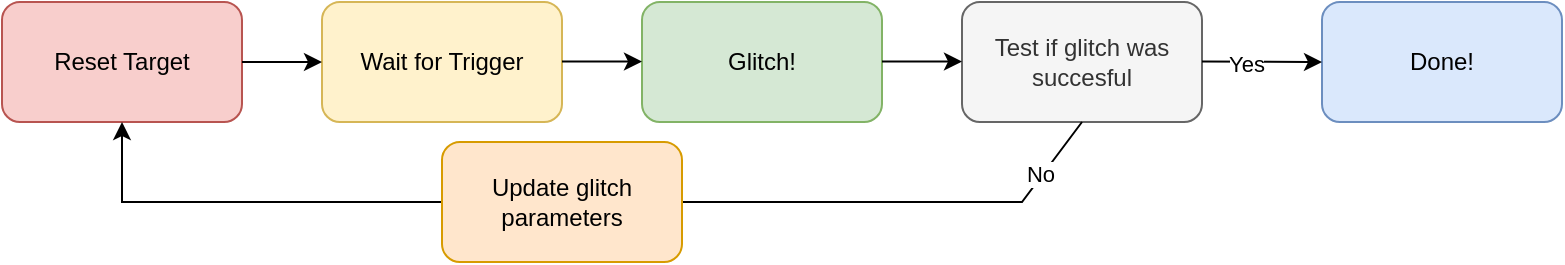 <mxfile version="16.5.1" type="device"><diagram id="fy6WbK4X7Lz4m5xrB78f" name="Page-1"><mxGraphModel dx="1422" dy="852" grid="1" gridSize="10" guides="1" tooltips="1" connect="1" arrows="1" fold="1" page="1" pageScale="1" pageWidth="850" pageHeight="1100" math="0" shadow="0"><root><mxCell id="0"/><mxCell id="1" parent="0"/><mxCell id="hHBF946KBU8oWs2p0RJj-1" value="Reset Target" style="rounded=1;whiteSpace=wrap;html=1;fillColor=#f8cecc;strokeColor=#b85450;" vertex="1" parent="1"><mxGeometry x="40" y="80" width="120" height="60" as="geometry"/></mxCell><mxCell id="hHBF946KBU8oWs2p0RJj-2" value="Wait for Trigger" style="rounded=1;whiteSpace=wrap;html=1;fillColor=#fff2cc;strokeColor=#d6b656;" vertex="1" parent="1"><mxGeometry x="200" y="80" width="120" height="60" as="geometry"/></mxCell><mxCell id="hHBF946KBU8oWs2p0RJj-3" value="Glitch!" style="rounded=1;whiteSpace=wrap;html=1;fillColor=#d5e8d4;strokeColor=#82b366;" vertex="1" parent="1"><mxGeometry x="360" y="80" width="120" height="60" as="geometry"/></mxCell><mxCell id="hHBF946KBU8oWs2p0RJj-4" value="Test if glitch was succesful" style="rounded=1;whiteSpace=wrap;html=1;fillColor=#f5f5f5;fontColor=#333333;strokeColor=#666666;" vertex="1" parent="1"><mxGeometry x="520" y="80" width="120" height="60" as="geometry"/></mxCell><mxCell id="hHBF946KBU8oWs2p0RJj-5" value="" style="endArrow=classic;html=1;rounded=0;entryX=0;entryY=0.5;entryDx=0;entryDy=0;" edge="1" parent="1" target="hHBF946KBU8oWs2p0RJj-2"><mxGeometry width="50" height="50" relative="1" as="geometry"><mxPoint x="160" y="110" as="sourcePoint"/><mxPoint x="210" y="60" as="targetPoint"/></mxGeometry></mxCell><mxCell id="hHBF946KBU8oWs2p0RJj-6" value="" style="endArrow=classic;html=1;rounded=0;entryX=0;entryY=0.5;entryDx=0;entryDy=0;" edge="1" parent="1"><mxGeometry width="50" height="50" relative="1" as="geometry"><mxPoint x="320" y="109.76" as="sourcePoint"/><mxPoint x="360" y="109.76" as="targetPoint"/></mxGeometry></mxCell><mxCell id="hHBF946KBU8oWs2p0RJj-7" value="" style="endArrow=classic;html=1;rounded=0;entryX=0;entryY=0.5;entryDx=0;entryDy=0;" edge="1" parent="1"><mxGeometry width="50" height="50" relative="1" as="geometry"><mxPoint x="480" y="109.76" as="sourcePoint"/><mxPoint x="520" y="109.76" as="targetPoint"/></mxGeometry></mxCell><mxCell id="hHBF946KBU8oWs2p0RJj-8" value="Done!" style="rounded=1;whiteSpace=wrap;html=1;fillColor=#dae8fc;strokeColor=#6c8ebf;" vertex="1" parent="1"><mxGeometry x="700" y="80" width="120" height="60" as="geometry"/></mxCell><mxCell id="hHBF946KBU8oWs2p0RJj-9" value="" style="endArrow=classic;html=1;rounded=0;entryX=0;entryY=0.5;entryDx=0;entryDy=0;" edge="1" parent="1" target="hHBF946KBU8oWs2p0RJj-8"><mxGeometry width="50" height="50" relative="1" as="geometry"><mxPoint x="640" y="109.76" as="sourcePoint"/><mxPoint x="680" y="109.76" as="targetPoint"/></mxGeometry></mxCell><mxCell id="hHBF946KBU8oWs2p0RJj-12" value="Yes" style="edgeLabel;html=1;align=center;verticalAlign=middle;resizable=0;points=[];" vertex="1" connectable="0" parent="hHBF946KBU8oWs2p0RJj-9"><mxGeometry x="-0.273" y="-1" relative="1" as="geometry"><mxPoint as="offset"/></mxGeometry></mxCell><mxCell id="hHBF946KBU8oWs2p0RJj-13" value="" style="endArrow=classic;html=1;rounded=0;exitX=0.5;exitY=1;exitDx=0;exitDy=0;entryX=0.5;entryY=1;entryDx=0;entryDy=0;" edge="1" parent="1" source="hHBF946KBU8oWs2p0RJj-4" target="hHBF946KBU8oWs2p0RJj-1"><mxGeometry width="50" height="50" relative="1" as="geometry"><mxPoint x="420" y="130" as="sourcePoint"/><mxPoint x="100" y="180" as="targetPoint"/><Array as="points"><mxPoint x="550" y="180"/><mxPoint x="100" y="180"/></Array></mxGeometry></mxCell><mxCell id="hHBF946KBU8oWs2p0RJj-14" value="No" style="edgeLabel;html=1;align=center;verticalAlign=middle;resizable=0;points=[];" vertex="1" connectable="0" parent="hHBF946KBU8oWs2p0RJj-13"><mxGeometry x="-0.876" y="-1" relative="1" as="geometry"><mxPoint as="offset"/></mxGeometry></mxCell><mxCell id="hHBF946KBU8oWs2p0RJj-15" value="Update glitch parameters" style="rounded=1;whiteSpace=wrap;html=1;fillColor=#ffe6cc;strokeColor=#d79b00;" vertex="1" parent="1"><mxGeometry x="260" y="150" width="120" height="60" as="geometry"/></mxCell></root></mxGraphModel></diagram></mxfile>